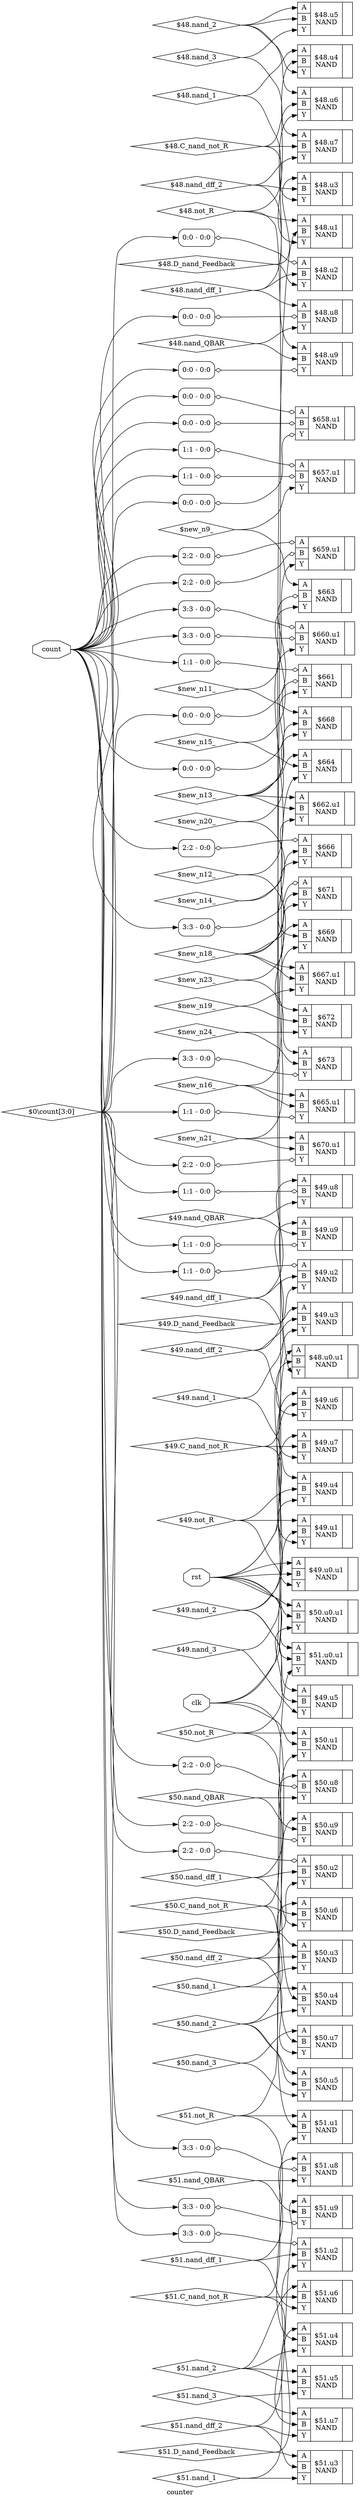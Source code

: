 digraph "counter" {
label="counter";
rankdir="LR";
remincross=true;
n51 [ shape=octagon, label="clk", color="black", fontcolor="black" ];
n52 [ shape=octagon, label="count", color="black", fontcolor="black" ];
n53 [ shape=octagon, label="rst", color="black", fontcolor="black" ];
c57 [ shape=record, label="{{<p54> A|<p55> B|<p56> Y}|$657.u1\nNAND|{}}" ];
x0 [ shape=record, style=rounded, label="<s0> 1:1 - 0:0 " ];
x0:e -> c57:p54:w [arrowhead=odiamond, arrowtail=odiamond, dir=both, color="black", label=""];
x1 [ shape=record, style=rounded, label="<s0> 1:1 - 0:0 " ];
x1:e -> c57:p55:w [arrowhead=odiamond, arrowtail=odiamond, dir=both, color="black", label=""];
c58 [ shape=record, label="{{<p54> A|<p55> B|<p56> Y}|$658.u1\nNAND|{}}" ];
x2 [ shape=record, style=rounded, label="<s0> 0:0 - 0:0 " ];
x2:e -> c58:p54:w [arrowhead=odiamond, arrowtail=odiamond, dir=both, color="black", label=""];
x3 [ shape=record, style=rounded, label="<s0> 0:0 - 0:0 " ];
x3:e -> c58:p55:w [arrowhead=odiamond, arrowtail=odiamond, dir=both, color="black", label=""];
x4 [ shape=record, style=rounded, label="<s0> 0:0 - 0:0 " ];
x4:e -> c58:p56:w [arrowhead=odiamond, arrowtail=odiamond, dir=both, color="black", label=""];
c59 [ shape=record, label="{{<p54> A|<p55> B|<p56> Y}|$659.u1\nNAND|{}}" ];
x5 [ shape=record, style=rounded, label="<s0> 2:2 - 0:0 " ];
x5:e -> c59:p54:w [arrowhead=odiamond, arrowtail=odiamond, dir=both, color="black", label=""];
x6 [ shape=record, style=rounded, label="<s0> 2:2 - 0:0 " ];
x6:e -> c59:p55:w [arrowhead=odiamond, arrowtail=odiamond, dir=both, color="black", label=""];
c60 [ shape=record, label="{{<p54> A|<p55> B|<p56> Y}|$660.u1\nNAND|{}}" ];
x7 [ shape=record, style=rounded, label="<s0> 3:3 - 0:0 " ];
x7:e -> c60:p54:w [arrowhead=odiamond, arrowtail=odiamond, dir=both, color="black", label=""];
x8 [ shape=record, style=rounded, label="<s0> 3:3 - 0:0 " ];
x8:e -> c60:p55:w [arrowhead=odiamond, arrowtail=odiamond, dir=both, color="black", label=""];
c61 [ shape=record, label="{{<p54> A|<p55> B|<p56> Y}|$661\nNAND|{}}" ];
x9 [ shape=record, style=rounded, label="<s0> 1:1 - 0:0 " ];
x9:e -> c61:p54:w [arrowhead=odiamond, arrowtail=odiamond, dir=both, color="black", label=""];
x10 [ shape=record, style=rounded, label="<s0> 0:0 - 0:0 " ];
x10:e -> c61:p55:w [arrowhead=odiamond, arrowtail=odiamond, dir=both, color="black", label=""];
c62 [ shape=record, label="{{<p54> A|<p55> B|<p56> Y}|$662.u1\nNAND|{}}" ];
c63 [ shape=record, label="{{<p54> A|<p55> B|<p56> Y}|$663\nNAND|{}}" ];
x11 [ shape=record, style=rounded, label="<s0> 0:0 - 0:0 " ];
x11:e -> c63:p55:w [arrowhead=odiamond, arrowtail=odiamond, dir=both, color="black", label=""];
c64 [ shape=record, label="{{<p54> A|<p55> B|<p56> Y}|$664\nNAND|{}}" ];
c65 [ shape=record, label="{{<p54> A|<p55> B|<p56> Y}|$665.u1\nNAND|{}}" ];
x12 [ shape=record, style=rounded, label="<s0> 1:1 - 0:0 " ];
x12:e -> c65:p56:w [arrowhead=odiamond, arrowtail=odiamond, dir=both, color="black", label=""];
c66 [ shape=record, label="{{<p54> A|<p55> B|<p56> Y}|$666\nNAND|{}}" ];
x13 [ shape=record, style=rounded, label="<s0> 2:2 - 0:0 " ];
x13:e -> c66:p54:w [arrowhead=odiamond, arrowtail=odiamond, dir=both, color="black", label=""];
c67 [ shape=record, label="{{<p54> A|<p55> B|<p56> Y}|$667.u1\nNAND|{}}" ];
c68 [ shape=record, label="{{<p54> A|<p55> B|<p56> Y}|$668\nNAND|{}}" ];
c69 [ shape=record, label="{{<p54> A|<p55> B|<p56> Y}|$669\nNAND|{}}" ];
c70 [ shape=record, label="{{<p54> A|<p55> B|<p56> Y}|$670.u1\nNAND|{}}" ];
x14 [ shape=record, style=rounded, label="<s0> 2:2 - 0:0 " ];
x14:e -> c70:p56:w [arrowhead=odiamond, arrowtail=odiamond, dir=both, color="black", label=""];
c71 [ shape=record, label="{{<p54> A|<p55> B|<p56> Y}|$671\nNAND|{}}" ];
x15 [ shape=record, style=rounded, label="<s0> 3:3 - 0:0 " ];
x15:e -> c71:p54:w [arrowhead=odiamond, arrowtail=odiamond, dir=both, color="black", label=""];
c72 [ shape=record, label="{{<p54> A|<p55> B|<p56> Y}|$672\nNAND|{}}" ];
c73 [ shape=record, label="{{<p54> A|<p55> B|<p56> Y}|$673\nNAND|{}}" ];
x16 [ shape=record, style=rounded, label="<s0> 3:3 - 0:0 " ];
x16:e -> c73:p56:w [arrowhead=odiamond, arrowtail=odiamond, dir=both, color="black", label=""];
c74 [ shape=record, label="{{<p54> A|<p55> B|<p56> Y}|$48.u0.u1\nNAND|{}}" ];
c75 [ shape=record, label="{{<p54> A|<p55> B|<p56> Y}|$48.u1\nNAND|{}}" ];
c76 [ shape=record, label="{{<p54> A|<p55> B|<p56> Y}|$48.u2\nNAND|{}}" ];
x17 [ shape=record, style=rounded, label="<s0> 0:0 - 0:0 " ];
x17:e -> c76:p54:w [arrowhead=odiamond, arrowtail=odiamond, dir=both, color="black", label=""];
c77 [ shape=record, label="{{<p54> A|<p55> B|<p56> Y}|$48.u3\nNAND|{}}" ];
c78 [ shape=record, label="{{<p54> A|<p55> B|<p56> Y}|$48.u4\nNAND|{}}" ];
c79 [ shape=record, label="{{<p54> A|<p55> B|<p56> Y}|$48.u5\nNAND|{}}" ];
c80 [ shape=record, label="{{<p54> A|<p55> B|<p56> Y}|$48.u6\nNAND|{}}" ];
c81 [ shape=record, label="{{<p54> A|<p55> B|<p56> Y}|$48.u7\nNAND|{}}" ];
c82 [ shape=record, label="{{<p54> A|<p55> B|<p56> Y}|$48.u8\nNAND|{}}" ];
x18 [ shape=record, style=rounded, label="<s0> 0:0 - 0:0 " ];
x18:e -> c82:p55:w [arrowhead=odiamond, arrowtail=odiamond, dir=both, color="black", label=""];
c83 [ shape=record, label="{{<p54> A|<p55> B|<p56> Y}|$48.u9\nNAND|{}}" ];
x19 [ shape=record, style=rounded, label="<s0> 0:0 - 0:0 " ];
x19:e -> c83:p56:w [arrowhead=odiamond, arrowtail=odiamond, dir=both, color="black", label=""];
c84 [ shape=record, label="{{<p54> A|<p55> B|<p56> Y}|$49.u0.u1\nNAND|{}}" ];
c85 [ shape=record, label="{{<p54> A|<p55> B|<p56> Y}|$49.u1\nNAND|{}}" ];
c86 [ shape=record, label="{{<p54> A|<p55> B|<p56> Y}|$49.u2\nNAND|{}}" ];
x20 [ shape=record, style=rounded, label="<s0> 1:1 - 0:0 " ];
x20:e -> c86:p54:w [arrowhead=odiamond, arrowtail=odiamond, dir=both, color="black", label=""];
c87 [ shape=record, label="{{<p54> A|<p55> B|<p56> Y}|$49.u3\nNAND|{}}" ];
c88 [ shape=record, label="{{<p54> A|<p55> B|<p56> Y}|$49.u4\nNAND|{}}" ];
c89 [ shape=record, label="{{<p54> A|<p55> B|<p56> Y}|$49.u5\nNAND|{}}" ];
c90 [ shape=record, label="{{<p54> A|<p55> B|<p56> Y}|$49.u6\nNAND|{}}" ];
c91 [ shape=record, label="{{<p54> A|<p55> B|<p56> Y}|$49.u7\nNAND|{}}" ];
c92 [ shape=record, label="{{<p54> A|<p55> B|<p56> Y}|$49.u8\nNAND|{}}" ];
x21 [ shape=record, style=rounded, label="<s0> 1:1 - 0:0 " ];
x21:e -> c92:p55:w [arrowhead=odiamond, arrowtail=odiamond, dir=both, color="black", label=""];
c93 [ shape=record, label="{{<p54> A|<p55> B|<p56> Y}|$49.u9\nNAND|{}}" ];
x22 [ shape=record, style=rounded, label="<s0> 1:1 - 0:0 " ];
x22:e -> c93:p56:w [arrowhead=odiamond, arrowtail=odiamond, dir=both, color="black", label=""];
c94 [ shape=record, label="{{<p54> A|<p55> B|<p56> Y}|$50.u0.u1\nNAND|{}}" ];
c95 [ shape=record, label="{{<p54> A|<p55> B|<p56> Y}|$50.u1\nNAND|{}}" ];
c96 [ shape=record, label="{{<p54> A|<p55> B|<p56> Y}|$50.u2\nNAND|{}}" ];
x23 [ shape=record, style=rounded, label="<s0> 2:2 - 0:0 " ];
x23:e -> c96:p54:w [arrowhead=odiamond, arrowtail=odiamond, dir=both, color="black", label=""];
c97 [ shape=record, label="{{<p54> A|<p55> B|<p56> Y}|$50.u3\nNAND|{}}" ];
c98 [ shape=record, label="{{<p54> A|<p55> B|<p56> Y}|$50.u4\nNAND|{}}" ];
c99 [ shape=record, label="{{<p54> A|<p55> B|<p56> Y}|$50.u5\nNAND|{}}" ];
c100 [ shape=record, label="{{<p54> A|<p55> B|<p56> Y}|$50.u6\nNAND|{}}" ];
c101 [ shape=record, label="{{<p54> A|<p55> B|<p56> Y}|$50.u7\nNAND|{}}" ];
c102 [ shape=record, label="{{<p54> A|<p55> B|<p56> Y}|$50.u8\nNAND|{}}" ];
x24 [ shape=record, style=rounded, label="<s0> 2:2 - 0:0 " ];
x24:e -> c102:p55:w [arrowhead=odiamond, arrowtail=odiamond, dir=both, color="black", label=""];
c103 [ shape=record, label="{{<p54> A|<p55> B|<p56> Y}|$50.u9\nNAND|{}}" ];
x25 [ shape=record, style=rounded, label="<s0> 2:2 - 0:0 " ];
x25:e -> c103:p56:w [arrowhead=odiamond, arrowtail=odiamond, dir=both, color="black", label=""];
c104 [ shape=record, label="{{<p54> A|<p55> B|<p56> Y}|$51.u0.u1\nNAND|{}}" ];
c105 [ shape=record, label="{{<p54> A|<p55> B|<p56> Y}|$51.u1\nNAND|{}}" ];
c106 [ shape=record, label="{{<p54> A|<p55> B|<p56> Y}|$51.u2\nNAND|{}}" ];
x26 [ shape=record, style=rounded, label="<s0> 3:3 - 0:0 " ];
x26:e -> c106:p54:w [arrowhead=odiamond, arrowtail=odiamond, dir=both, color="black", label=""];
c107 [ shape=record, label="{{<p54> A|<p55> B|<p56> Y}|$51.u3\nNAND|{}}" ];
c108 [ shape=record, label="{{<p54> A|<p55> B|<p56> Y}|$51.u4\nNAND|{}}" ];
c109 [ shape=record, label="{{<p54> A|<p55> B|<p56> Y}|$51.u5\nNAND|{}}" ];
c110 [ shape=record, label="{{<p54> A|<p55> B|<p56> Y}|$51.u6\nNAND|{}}" ];
c111 [ shape=record, label="{{<p54> A|<p55> B|<p56> Y}|$51.u7\nNAND|{}}" ];
c112 [ shape=record, label="{{<p54> A|<p55> B|<p56> Y}|$51.u8\nNAND|{}}" ];
x27 [ shape=record, style=rounded, label="<s0> 3:3 - 0:0 " ];
x27:e -> c112:p55:w [arrowhead=odiamond, arrowtail=odiamond, dir=both, color="black", label=""];
c113 [ shape=record, label="{{<p54> A|<p55> B|<p56> Y}|$51.u9\nNAND|{}}" ];
x28 [ shape=record, style=rounded, label="<s0> 3:3 - 0:0 " ];
x28:e -> c113:p56:w [arrowhead=odiamond, arrowtail=odiamond, dir=both, color="black", label=""];
n1 [ shape=diamond, label="$0\\count[3:0]" ];
n1:e -> x11:s0:w [color="black", label=""];
n1:e -> x12:s0:w [color="black", label=""];
n1:e -> x14:s0:w [color="black", label=""];
n1:e -> x16:s0:w [color="black", label=""];
n1:e -> x17:s0:w [color="black", label=""];
n1:e -> x20:s0:w [color="black", label=""];
n1:e -> x23:s0:w [color="black", label=""];
n1:e -> x26:s0:w [color="black", label=""];
n1:e -> x4:s0:w [color="black", label=""];
n10 [ shape=diamond, label="$new_n20_" ];
n10:e -> c68:p56:w [color="black", label=""];
n10:e -> c69:p55:w [color="black", label=""];
n11 [ shape=diamond, label="$new_n21_" ];
n11:e -> c69:p56:w [color="black", label=""];
n11:e -> c70:p54:w [color="black", label=""];
n11:e -> c70:p55:w [color="black", label=""];
n12 [ shape=diamond, label="$new_n23_" ];
n12:e -> c71:p56:w [color="black", label=""];
n12:e -> c73:p54:w [color="black", label=""];
n13 [ shape=diamond, label="$new_n24_" ];
n13:e -> c72:p56:w [color="black", label=""];
n13:e -> c73:p55:w [color="black", label=""];
n14 [ shape=diamond, label="$new_n9_" ];
n14:e -> c57:p56:w [color="black", label=""];
n14:e -> c63:p54:w [color="black", label=""];
n15 [ shape=diamond, label="$48.C_nand_not_R" ];
n15:e -> c75:p56:w [color="black", label=""];
n15:e -> c80:p55:w [color="black", label=""];
n15:e -> c81:p55:w [color="black", label=""];
n16 [ shape=diamond, label="$48.D_nand_Feedback" ];
n16:e -> c76:p56:w [color="black", label=""];
n16:e -> c77:p54:w [color="black", label=""];
n17 [ shape=diamond, label="$48.nand_1" ];
n17:e -> c77:p56:w [color="black", label=""];
n17:e -> c78:p54:w [color="black", label=""];
n18 [ shape=diamond, label="$48.nand_2" ];
n18:e -> c78:p56:w [color="black", label=""];
n18:e -> c79:p54:w [color="black", label=""];
n18:e -> c79:p55:w [color="black", label=""];
n18:e -> c80:p54:w [color="black", label=""];
n19 [ shape=diamond, label="$48.nand_3" ];
n19:e -> c79:p56:w [color="black", label=""];
n19:e -> c81:p54:w [color="black", label=""];
n2 [ shape=diamond, label="$new_n11_" ];
n2:e -> c59:p56:w [color="black", label=""];
n2:e -> c68:p54:w [color="black", label=""];
n20 [ shape=diamond, label="$48.nand_QBAR" ];
n20:e -> c82:p56:w [color="black", label=""];
n20:e -> c83:p55:w [color="black", label=""];
n21 [ shape=diamond, label="$48.nand_dff_1" ];
n21:e -> c76:p55:w [color="black", label=""];
n21:e -> c80:p56:w [color="black", label=""];
n21:e -> c82:p54:w [color="black", label=""];
n22 [ shape=diamond, label="$48.nand_dff_2" ];
n22:e -> c77:p55:w [color="black", label=""];
n22:e -> c81:p56:w [color="black", label=""];
n22:e -> c83:p54:w [color="black", label=""];
n23 [ shape=diamond, label="$48.not_R" ];
n23:e -> c74:p56:w [color="black", label=""];
n23:e -> c75:p54:w [color="black", label=""];
n23:e -> c78:p55:w [color="black", label=""];
n24 [ shape=diamond, label="$49.C_nand_not_R" ];
n24:e -> c85:p56:w [color="black", label=""];
n24:e -> c90:p55:w [color="black", label=""];
n24:e -> c91:p55:w [color="black", label=""];
n25 [ shape=diamond, label="$49.D_nand_Feedback" ];
n25:e -> c86:p56:w [color="black", label=""];
n25:e -> c87:p54:w [color="black", label=""];
n26 [ shape=diamond, label="$49.nand_1" ];
n26:e -> c87:p56:w [color="black", label=""];
n26:e -> c88:p54:w [color="black", label=""];
n27 [ shape=diamond, label="$49.nand_2" ];
n27:e -> c88:p56:w [color="black", label=""];
n27:e -> c89:p54:w [color="black", label=""];
n27:e -> c89:p55:w [color="black", label=""];
n27:e -> c90:p54:w [color="black", label=""];
n28 [ shape=diamond, label="$49.nand_3" ];
n28:e -> c89:p56:w [color="black", label=""];
n28:e -> c91:p54:w [color="black", label=""];
n29 [ shape=diamond, label="$49.nand_QBAR" ];
n29:e -> c92:p56:w [color="black", label=""];
n29:e -> c93:p55:w [color="black", label=""];
n3 [ shape=diamond, label="$new_n12_" ];
n3:e -> c60:p56:w [color="black", label=""];
n3:e -> c72:p54:w [color="black", label=""];
n30 [ shape=diamond, label="$49.nand_dff_1" ];
n30:e -> c86:p55:w [color="black", label=""];
n30:e -> c90:p56:w [color="black", label=""];
n30:e -> c92:p54:w [color="black", label=""];
n31 [ shape=diamond, label="$49.nand_dff_2" ];
n31:e -> c87:p55:w [color="black", label=""];
n31:e -> c91:p56:w [color="black", label=""];
n31:e -> c93:p54:w [color="black", label=""];
n32 [ shape=diamond, label="$49.not_R" ];
n32:e -> c84:p56:w [color="black", label=""];
n32:e -> c85:p54:w [color="black", label=""];
n32:e -> c88:p55:w [color="black", label=""];
n33 [ shape=diamond, label="$50.C_nand_not_R" ];
n33:e -> c100:p55:w [color="black", label=""];
n33:e -> c101:p55:w [color="black", label=""];
n33:e -> c95:p56:w [color="black", label=""];
n34 [ shape=diamond, label="$50.D_nand_Feedback" ];
n34:e -> c96:p56:w [color="black", label=""];
n34:e -> c97:p54:w [color="black", label=""];
n35 [ shape=diamond, label="$50.nand_1" ];
n35:e -> c97:p56:w [color="black", label=""];
n35:e -> c98:p54:w [color="black", label=""];
n36 [ shape=diamond, label="$50.nand_2" ];
n36:e -> c100:p54:w [color="black", label=""];
n36:e -> c98:p56:w [color="black", label=""];
n36:e -> c99:p54:w [color="black", label=""];
n36:e -> c99:p55:w [color="black", label=""];
n37 [ shape=diamond, label="$50.nand_3" ];
n37:e -> c101:p54:w [color="black", label=""];
n37:e -> c99:p56:w [color="black", label=""];
n38 [ shape=diamond, label="$50.nand_QBAR" ];
n38:e -> c102:p56:w [color="black", label=""];
n38:e -> c103:p55:w [color="black", label=""];
n39 [ shape=diamond, label="$50.nand_dff_1" ];
n39:e -> c100:p56:w [color="black", label=""];
n39:e -> c102:p54:w [color="black", label=""];
n39:e -> c96:p55:w [color="black", label=""];
n4 [ shape=diamond, label="$new_n13_" ];
n4:e -> c61:p56:w [color="black", label=""];
n4:e -> c62:p54:w [color="black", label=""];
n4:e -> c62:p55:w [color="black", label=""];
n4:e -> c64:p54:w [color="black", label=""];
n4:e -> c68:p55:w [color="black", label=""];
n40 [ shape=diamond, label="$50.nand_dff_2" ];
n40:e -> c101:p56:w [color="black", label=""];
n40:e -> c103:p54:w [color="black", label=""];
n40:e -> c97:p55:w [color="black", label=""];
n41 [ shape=diamond, label="$50.not_R" ];
n41:e -> c94:p56:w [color="black", label=""];
n41:e -> c95:p54:w [color="black", label=""];
n41:e -> c98:p55:w [color="black", label=""];
n42 [ shape=diamond, label="$51.C_nand_not_R" ];
n42:e -> c105:p56:w [color="black", label=""];
n42:e -> c110:p55:w [color="black", label=""];
n42:e -> c111:p55:w [color="black", label=""];
n43 [ shape=diamond, label="$51.D_nand_Feedback" ];
n43:e -> c106:p56:w [color="black", label=""];
n43:e -> c107:p54:w [color="black", label=""];
n44 [ shape=diamond, label="$51.nand_1" ];
n44:e -> c107:p56:w [color="black", label=""];
n44:e -> c108:p54:w [color="black", label=""];
n45 [ shape=diamond, label="$51.nand_2" ];
n45:e -> c108:p56:w [color="black", label=""];
n45:e -> c109:p54:w [color="black", label=""];
n45:e -> c109:p55:w [color="black", label=""];
n45:e -> c110:p54:w [color="black", label=""];
n46 [ shape=diamond, label="$51.nand_3" ];
n46:e -> c109:p56:w [color="black", label=""];
n46:e -> c111:p54:w [color="black", label=""];
n47 [ shape=diamond, label="$51.nand_QBAR" ];
n47:e -> c112:p56:w [color="black", label=""];
n47:e -> c113:p55:w [color="black", label=""];
n48 [ shape=diamond, label="$51.nand_dff_1" ];
n48:e -> c106:p55:w [color="black", label=""];
n48:e -> c110:p56:w [color="black", label=""];
n48:e -> c112:p54:w [color="black", label=""];
n49 [ shape=diamond, label="$51.nand_dff_2" ];
n49:e -> c107:p55:w [color="black", label=""];
n49:e -> c111:p56:w [color="black", label=""];
n49:e -> c113:p54:w [color="black", label=""];
n5 [ shape=diamond, label="$new_n14_" ];
n5:e -> c62:p56:w [color="black", label=""];
n5:e -> c66:p55:w [color="black", label=""];
n50 [ shape=diamond, label="$51.not_R" ];
n50:e -> c104:p56:w [color="black", label=""];
n50:e -> c105:p54:w [color="black", label=""];
n50:e -> c108:p55:w [color="black", label=""];
n51:e -> c105:p55:w [color="black", label=""];
n51:e -> c75:p55:w [color="black", label=""];
n51:e -> c85:p55:w [color="black", label=""];
n51:e -> c95:p55:w [color="black", label=""];
n52:e -> x0:s0:w [color="black", label=""];
n52:e -> x10:s0:w [color="black", label=""];
n52:e -> x13:s0:w [color="black", label=""];
n52:e -> x15:s0:w [color="black", label=""];
n52:e -> x18:s0:w [color="black", label=""];
n52:e -> x19:s0:w [color="black", label=""];
n52:e -> x1:s0:w [color="black", label=""];
n52:e -> x21:s0:w [color="black", label=""];
n52:e -> x22:s0:w [color="black", label=""];
n52:e -> x24:s0:w [color="black", label=""];
n52:e -> x25:s0:w [color="black", label=""];
n52:e -> x27:s0:w [color="black", label=""];
n52:e -> x28:s0:w [color="black", label=""];
n52:e -> x2:s0:w [color="black", label=""];
n52:e -> x3:s0:w [color="black", label=""];
n52:e -> x5:s0:w [color="black", label=""];
n52:e -> x6:s0:w [color="black", label=""];
n52:e -> x7:s0:w [color="black", label=""];
n52:e -> x8:s0:w [color="black", label=""];
n52:e -> x9:s0:w [color="black", label=""];
n53:e -> c104:p54:w [color="black", label=""];
n53:e -> c104:p55:w [color="black", label=""];
n53:e -> c74:p54:w [color="black", label=""];
n53:e -> c74:p55:w [color="black", label=""];
n53:e -> c84:p54:w [color="black", label=""];
n53:e -> c84:p55:w [color="black", label=""];
n53:e -> c94:p54:w [color="black", label=""];
n53:e -> c94:p55:w [color="black", label=""];
n6 [ shape=diamond, label="$new_n15_" ];
n6:e -> c63:p56:w [color="black", label=""];
n6:e -> c64:p55:w [color="black", label=""];
n7 [ shape=diamond, label="$new_n16_" ];
n7:e -> c64:p56:w [color="black", label=""];
n7:e -> c65:p54:w [color="black", label=""];
n7:e -> c65:p55:w [color="black", label=""];
n8 [ shape=diamond, label="$new_n18_" ];
n8:e -> c66:p56:w [color="black", label=""];
n8:e -> c67:p54:w [color="black", label=""];
n8:e -> c67:p55:w [color="black", label=""];
n8:e -> c69:p54:w [color="black", label=""];
n8:e -> c71:p55:w [color="black", label=""];
n9 [ shape=diamond, label="$new_n19_" ];
n9:e -> c67:p56:w [color="black", label=""];
n9:e -> c72:p55:w [color="black", label=""];
}
